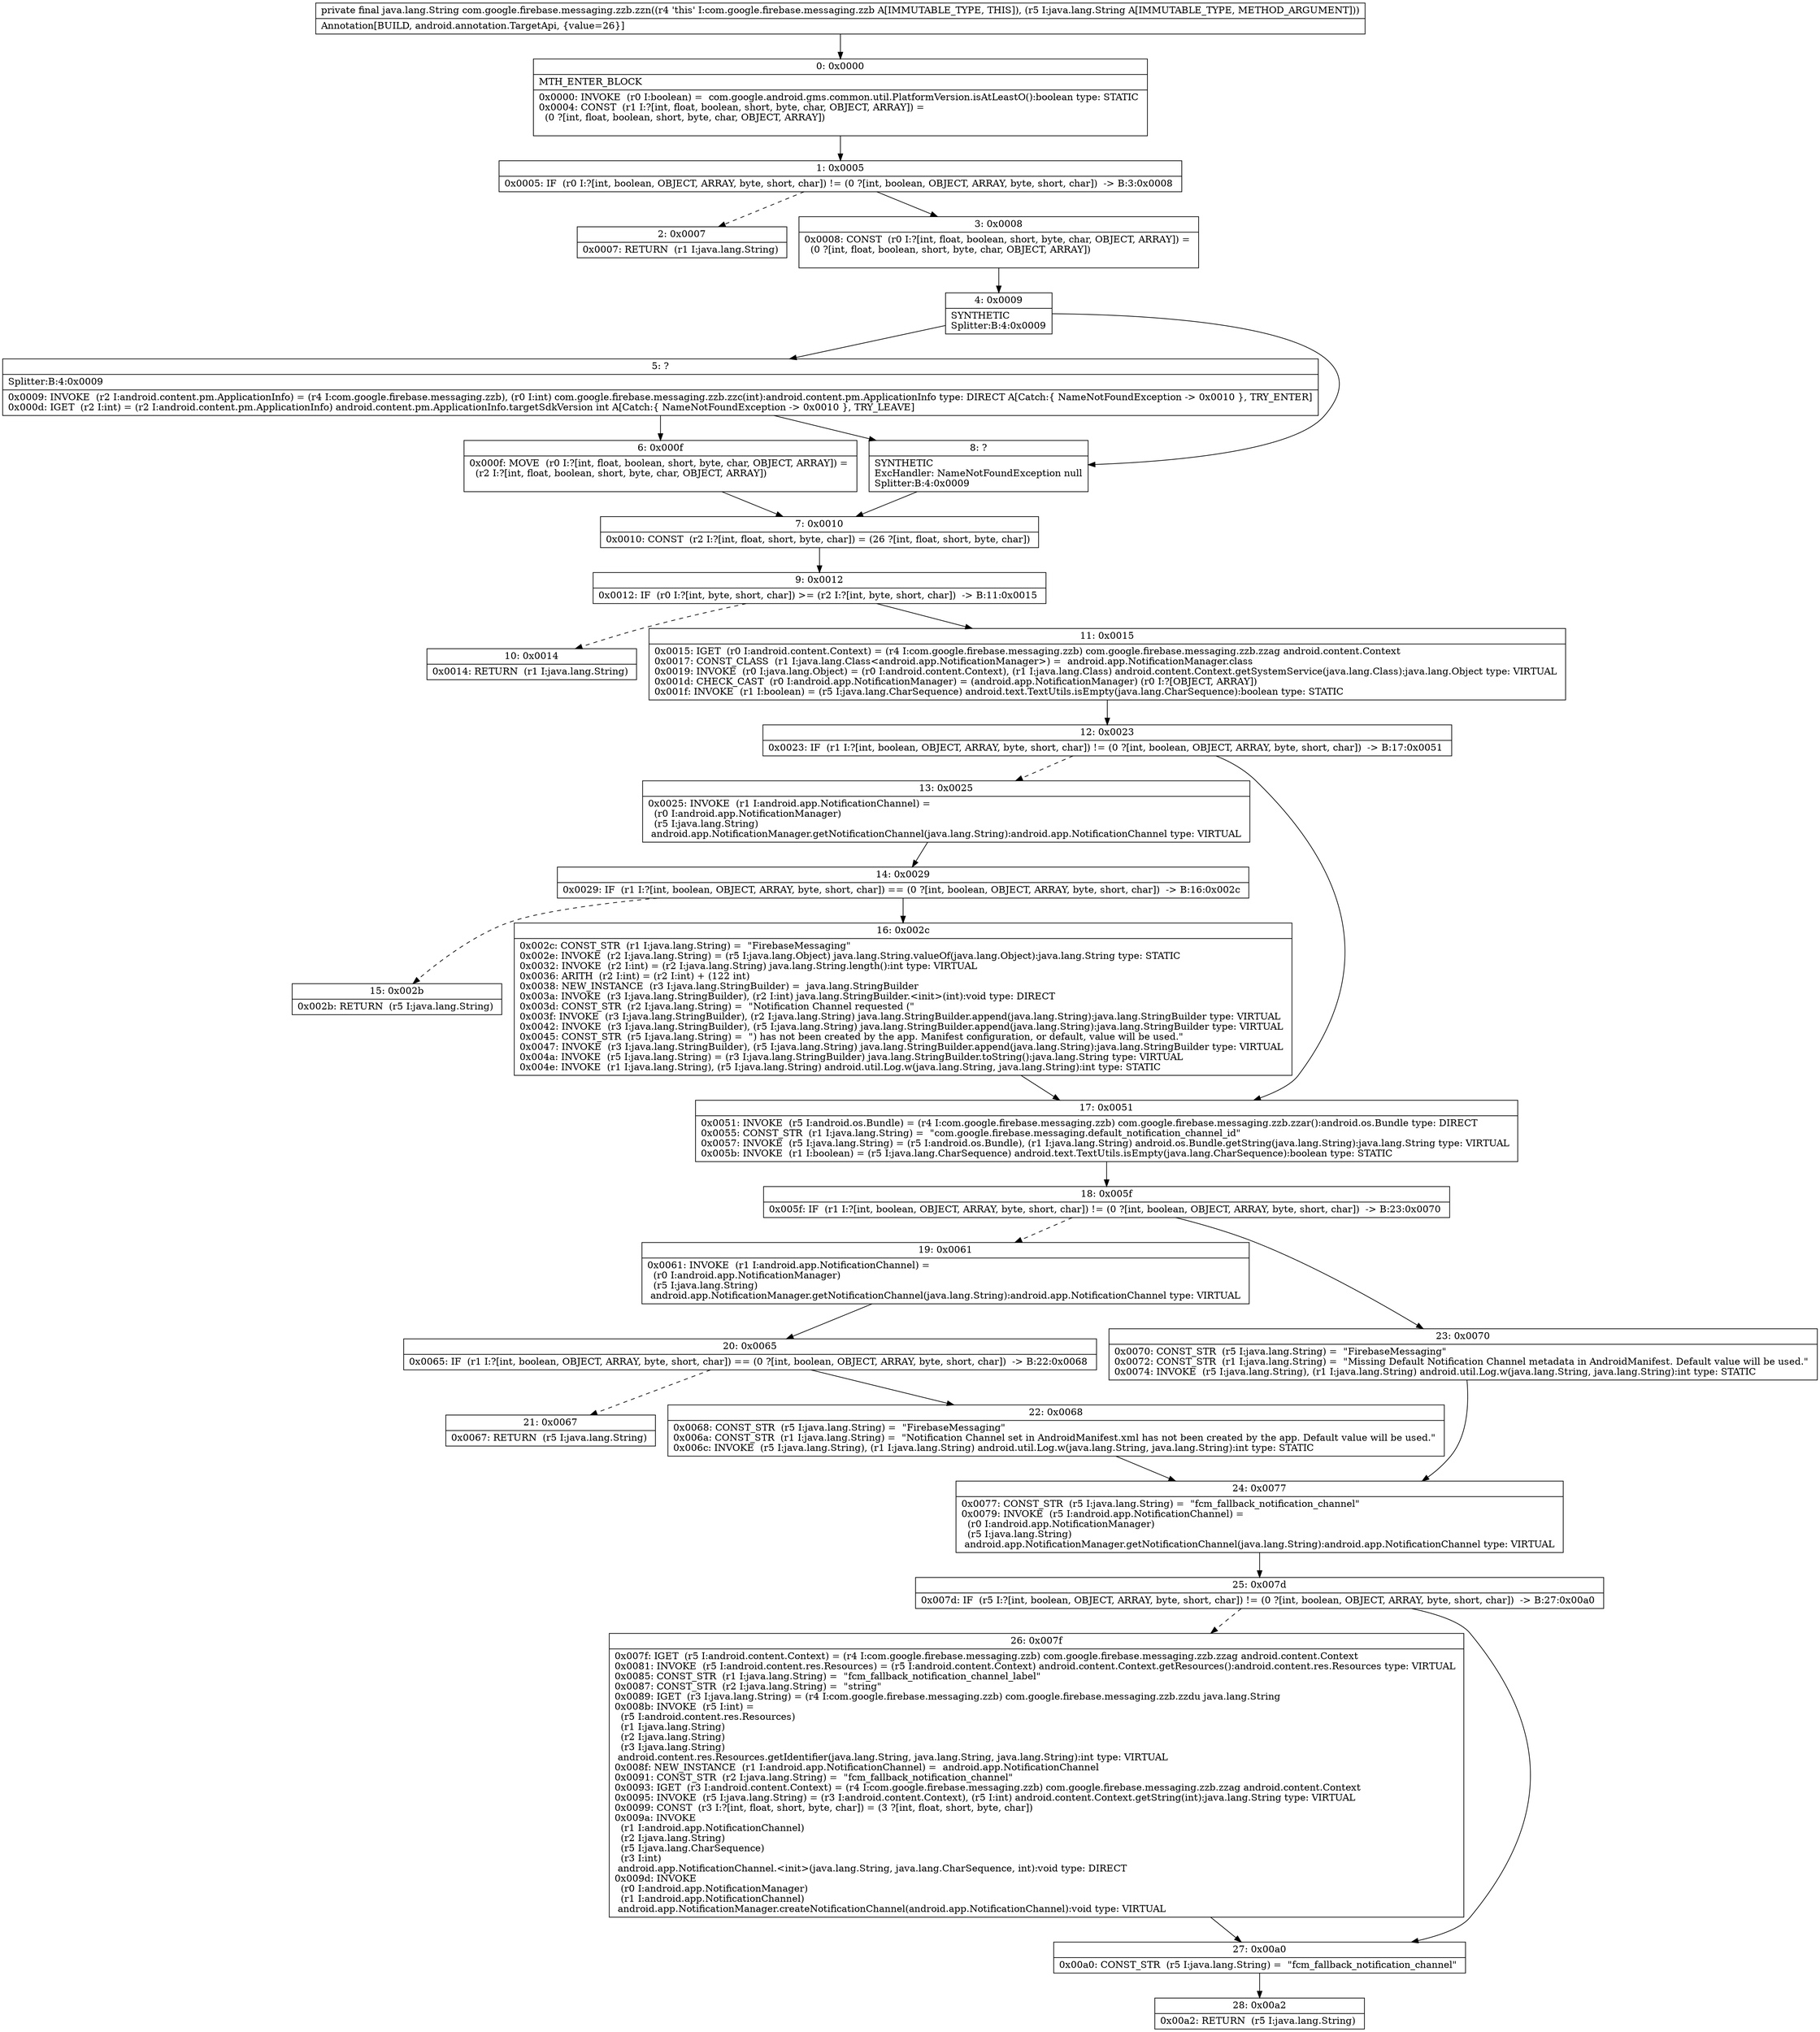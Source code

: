 digraph "CFG forcom.google.firebase.messaging.zzb.zzn(Ljava\/lang\/String;)Ljava\/lang\/String;" {
Node_0 [shape=record,label="{0\:\ 0x0000|MTH_ENTER_BLOCK\l|0x0000: INVOKE  (r0 I:boolean) =  com.google.android.gms.common.util.PlatformVersion.isAtLeastO():boolean type: STATIC \l0x0004: CONST  (r1 I:?[int, float, boolean, short, byte, char, OBJECT, ARRAY]) = \l  (0 ?[int, float, boolean, short, byte, char, OBJECT, ARRAY])\l \l}"];
Node_1 [shape=record,label="{1\:\ 0x0005|0x0005: IF  (r0 I:?[int, boolean, OBJECT, ARRAY, byte, short, char]) != (0 ?[int, boolean, OBJECT, ARRAY, byte, short, char])  \-\> B:3:0x0008 \l}"];
Node_2 [shape=record,label="{2\:\ 0x0007|0x0007: RETURN  (r1 I:java.lang.String) \l}"];
Node_3 [shape=record,label="{3\:\ 0x0008|0x0008: CONST  (r0 I:?[int, float, boolean, short, byte, char, OBJECT, ARRAY]) = \l  (0 ?[int, float, boolean, short, byte, char, OBJECT, ARRAY])\l \l}"];
Node_4 [shape=record,label="{4\:\ 0x0009|SYNTHETIC\lSplitter:B:4:0x0009\l}"];
Node_5 [shape=record,label="{5\:\ ?|Splitter:B:4:0x0009\l|0x0009: INVOKE  (r2 I:android.content.pm.ApplicationInfo) = (r4 I:com.google.firebase.messaging.zzb), (r0 I:int) com.google.firebase.messaging.zzb.zzc(int):android.content.pm.ApplicationInfo type: DIRECT A[Catch:\{ NameNotFoundException \-\> 0x0010 \}, TRY_ENTER]\l0x000d: IGET  (r2 I:int) = (r2 I:android.content.pm.ApplicationInfo) android.content.pm.ApplicationInfo.targetSdkVersion int A[Catch:\{ NameNotFoundException \-\> 0x0010 \}, TRY_LEAVE]\l}"];
Node_6 [shape=record,label="{6\:\ 0x000f|0x000f: MOVE  (r0 I:?[int, float, boolean, short, byte, char, OBJECT, ARRAY]) = \l  (r2 I:?[int, float, boolean, short, byte, char, OBJECT, ARRAY])\l \l}"];
Node_7 [shape=record,label="{7\:\ 0x0010|0x0010: CONST  (r2 I:?[int, float, short, byte, char]) = (26 ?[int, float, short, byte, char]) \l}"];
Node_8 [shape=record,label="{8\:\ ?|SYNTHETIC\lExcHandler: NameNotFoundException null\lSplitter:B:4:0x0009\l}"];
Node_9 [shape=record,label="{9\:\ 0x0012|0x0012: IF  (r0 I:?[int, byte, short, char]) \>= (r2 I:?[int, byte, short, char])  \-\> B:11:0x0015 \l}"];
Node_10 [shape=record,label="{10\:\ 0x0014|0x0014: RETURN  (r1 I:java.lang.String) \l}"];
Node_11 [shape=record,label="{11\:\ 0x0015|0x0015: IGET  (r0 I:android.content.Context) = (r4 I:com.google.firebase.messaging.zzb) com.google.firebase.messaging.zzb.zzag android.content.Context \l0x0017: CONST_CLASS  (r1 I:java.lang.Class\<android.app.NotificationManager\>) =  android.app.NotificationManager.class \l0x0019: INVOKE  (r0 I:java.lang.Object) = (r0 I:android.content.Context), (r1 I:java.lang.Class) android.content.Context.getSystemService(java.lang.Class):java.lang.Object type: VIRTUAL \l0x001d: CHECK_CAST  (r0 I:android.app.NotificationManager) = (android.app.NotificationManager) (r0 I:?[OBJECT, ARRAY]) \l0x001f: INVOKE  (r1 I:boolean) = (r5 I:java.lang.CharSequence) android.text.TextUtils.isEmpty(java.lang.CharSequence):boolean type: STATIC \l}"];
Node_12 [shape=record,label="{12\:\ 0x0023|0x0023: IF  (r1 I:?[int, boolean, OBJECT, ARRAY, byte, short, char]) != (0 ?[int, boolean, OBJECT, ARRAY, byte, short, char])  \-\> B:17:0x0051 \l}"];
Node_13 [shape=record,label="{13\:\ 0x0025|0x0025: INVOKE  (r1 I:android.app.NotificationChannel) = \l  (r0 I:android.app.NotificationManager)\l  (r5 I:java.lang.String)\l android.app.NotificationManager.getNotificationChannel(java.lang.String):android.app.NotificationChannel type: VIRTUAL \l}"];
Node_14 [shape=record,label="{14\:\ 0x0029|0x0029: IF  (r1 I:?[int, boolean, OBJECT, ARRAY, byte, short, char]) == (0 ?[int, boolean, OBJECT, ARRAY, byte, short, char])  \-\> B:16:0x002c \l}"];
Node_15 [shape=record,label="{15\:\ 0x002b|0x002b: RETURN  (r5 I:java.lang.String) \l}"];
Node_16 [shape=record,label="{16\:\ 0x002c|0x002c: CONST_STR  (r1 I:java.lang.String) =  \"FirebaseMessaging\" \l0x002e: INVOKE  (r2 I:java.lang.String) = (r5 I:java.lang.Object) java.lang.String.valueOf(java.lang.Object):java.lang.String type: STATIC \l0x0032: INVOKE  (r2 I:int) = (r2 I:java.lang.String) java.lang.String.length():int type: VIRTUAL \l0x0036: ARITH  (r2 I:int) = (r2 I:int) + (122 int) \l0x0038: NEW_INSTANCE  (r3 I:java.lang.StringBuilder) =  java.lang.StringBuilder \l0x003a: INVOKE  (r3 I:java.lang.StringBuilder), (r2 I:int) java.lang.StringBuilder.\<init\>(int):void type: DIRECT \l0x003d: CONST_STR  (r2 I:java.lang.String) =  \"Notification Channel requested (\" \l0x003f: INVOKE  (r3 I:java.lang.StringBuilder), (r2 I:java.lang.String) java.lang.StringBuilder.append(java.lang.String):java.lang.StringBuilder type: VIRTUAL \l0x0042: INVOKE  (r3 I:java.lang.StringBuilder), (r5 I:java.lang.String) java.lang.StringBuilder.append(java.lang.String):java.lang.StringBuilder type: VIRTUAL \l0x0045: CONST_STR  (r5 I:java.lang.String) =  \") has not been created by the app. Manifest configuration, or default, value will be used.\" \l0x0047: INVOKE  (r3 I:java.lang.StringBuilder), (r5 I:java.lang.String) java.lang.StringBuilder.append(java.lang.String):java.lang.StringBuilder type: VIRTUAL \l0x004a: INVOKE  (r5 I:java.lang.String) = (r3 I:java.lang.StringBuilder) java.lang.StringBuilder.toString():java.lang.String type: VIRTUAL \l0x004e: INVOKE  (r1 I:java.lang.String), (r5 I:java.lang.String) android.util.Log.w(java.lang.String, java.lang.String):int type: STATIC \l}"];
Node_17 [shape=record,label="{17\:\ 0x0051|0x0051: INVOKE  (r5 I:android.os.Bundle) = (r4 I:com.google.firebase.messaging.zzb) com.google.firebase.messaging.zzb.zzar():android.os.Bundle type: DIRECT \l0x0055: CONST_STR  (r1 I:java.lang.String) =  \"com.google.firebase.messaging.default_notification_channel_id\" \l0x0057: INVOKE  (r5 I:java.lang.String) = (r5 I:android.os.Bundle), (r1 I:java.lang.String) android.os.Bundle.getString(java.lang.String):java.lang.String type: VIRTUAL \l0x005b: INVOKE  (r1 I:boolean) = (r5 I:java.lang.CharSequence) android.text.TextUtils.isEmpty(java.lang.CharSequence):boolean type: STATIC \l}"];
Node_18 [shape=record,label="{18\:\ 0x005f|0x005f: IF  (r1 I:?[int, boolean, OBJECT, ARRAY, byte, short, char]) != (0 ?[int, boolean, OBJECT, ARRAY, byte, short, char])  \-\> B:23:0x0070 \l}"];
Node_19 [shape=record,label="{19\:\ 0x0061|0x0061: INVOKE  (r1 I:android.app.NotificationChannel) = \l  (r0 I:android.app.NotificationManager)\l  (r5 I:java.lang.String)\l android.app.NotificationManager.getNotificationChannel(java.lang.String):android.app.NotificationChannel type: VIRTUAL \l}"];
Node_20 [shape=record,label="{20\:\ 0x0065|0x0065: IF  (r1 I:?[int, boolean, OBJECT, ARRAY, byte, short, char]) == (0 ?[int, boolean, OBJECT, ARRAY, byte, short, char])  \-\> B:22:0x0068 \l}"];
Node_21 [shape=record,label="{21\:\ 0x0067|0x0067: RETURN  (r5 I:java.lang.String) \l}"];
Node_22 [shape=record,label="{22\:\ 0x0068|0x0068: CONST_STR  (r5 I:java.lang.String) =  \"FirebaseMessaging\" \l0x006a: CONST_STR  (r1 I:java.lang.String) =  \"Notification Channel set in AndroidManifest.xml has not been created by the app. Default value will be used.\" \l0x006c: INVOKE  (r5 I:java.lang.String), (r1 I:java.lang.String) android.util.Log.w(java.lang.String, java.lang.String):int type: STATIC \l}"];
Node_23 [shape=record,label="{23\:\ 0x0070|0x0070: CONST_STR  (r5 I:java.lang.String) =  \"FirebaseMessaging\" \l0x0072: CONST_STR  (r1 I:java.lang.String) =  \"Missing Default Notification Channel metadata in AndroidManifest. Default value will be used.\" \l0x0074: INVOKE  (r5 I:java.lang.String), (r1 I:java.lang.String) android.util.Log.w(java.lang.String, java.lang.String):int type: STATIC \l}"];
Node_24 [shape=record,label="{24\:\ 0x0077|0x0077: CONST_STR  (r5 I:java.lang.String) =  \"fcm_fallback_notification_channel\" \l0x0079: INVOKE  (r5 I:android.app.NotificationChannel) = \l  (r0 I:android.app.NotificationManager)\l  (r5 I:java.lang.String)\l android.app.NotificationManager.getNotificationChannel(java.lang.String):android.app.NotificationChannel type: VIRTUAL \l}"];
Node_25 [shape=record,label="{25\:\ 0x007d|0x007d: IF  (r5 I:?[int, boolean, OBJECT, ARRAY, byte, short, char]) != (0 ?[int, boolean, OBJECT, ARRAY, byte, short, char])  \-\> B:27:0x00a0 \l}"];
Node_26 [shape=record,label="{26\:\ 0x007f|0x007f: IGET  (r5 I:android.content.Context) = (r4 I:com.google.firebase.messaging.zzb) com.google.firebase.messaging.zzb.zzag android.content.Context \l0x0081: INVOKE  (r5 I:android.content.res.Resources) = (r5 I:android.content.Context) android.content.Context.getResources():android.content.res.Resources type: VIRTUAL \l0x0085: CONST_STR  (r1 I:java.lang.String) =  \"fcm_fallback_notification_channel_label\" \l0x0087: CONST_STR  (r2 I:java.lang.String) =  \"string\" \l0x0089: IGET  (r3 I:java.lang.String) = (r4 I:com.google.firebase.messaging.zzb) com.google.firebase.messaging.zzb.zzdu java.lang.String \l0x008b: INVOKE  (r5 I:int) = \l  (r5 I:android.content.res.Resources)\l  (r1 I:java.lang.String)\l  (r2 I:java.lang.String)\l  (r3 I:java.lang.String)\l android.content.res.Resources.getIdentifier(java.lang.String, java.lang.String, java.lang.String):int type: VIRTUAL \l0x008f: NEW_INSTANCE  (r1 I:android.app.NotificationChannel) =  android.app.NotificationChannel \l0x0091: CONST_STR  (r2 I:java.lang.String) =  \"fcm_fallback_notification_channel\" \l0x0093: IGET  (r3 I:android.content.Context) = (r4 I:com.google.firebase.messaging.zzb) com.google.firebase.messaging.zzb.zzag android.content.Context \l0x0095: INVOKE  (r5 I:java.lang.String) = (r3 I:android.content.Context), (r5 I:int) android.content.Context.getString(int):java.lang.String type: VIRTUAL \l0x0099: CONST  (r3 I:?[int, float, short, byte, char]) = (3 ?[int, float, short, byte, char]) \l0x009a: INVOKE  \l  (r1 I:android.app.NotificationChannel)\l  (r2 I:java.lang.String)\l  (r5 I:java.lang.CharSequence)\l  (r3 I:int)\l android.app.NotificationChannel.\<init\>(java.lang.String, java.lang.CharSequence, int):void type: DIRECT \l0x009d: INVOKE  \l  (r0 I:android.app.NotificationManager)\l  (r1 I:android.app.NotificationChannel)\l android.app.NotificationManager.createNotificationChannel(android.app.NotificationChannel):void type: VIRTUAL \l}"];
Node_27 [shape=record,label="{27\:\ 0x00a0|0x00a0: CONST_STR  (r5 I:java.lang.String) =  \"fcm_fallback_notification_channel\" \l}"];
Node_28 [shape=record,label="{28\:\ 0x00a2|0x00a2: RETURN  (r5 I:java.lang.String) \l}"];
MethodNode[shape=record,label="{private final java.lang.String com.google.firebase.messaging.zzb.zzn((r4 'this' I:com.google.firebase.messaging.zzb A[IMMUTABLE_TYPE, THIS]), (r5 I:java.lang.String A[IMMUTABLE_TYPE, METHOD_ARGUMENT]))  | Annotation[BUILD, android.annotation.TargetApi, \{value=26\}]\l}"];
MethodNode -> Node_0;
Node_0 -> Node_1;
Node_1 -> Node_2[style=dashed];
Node_1 -> Node_3;
Node_3 -> Node_4;
Node_4 -> Node_5;
Node_4 -> Node_8;
Node_5 -> Node_6;
Node_5 -> Node_8;
Node_6 -> Node_7;
Node_7 -> Node_9;
Node_8 -> Node_7;
Node_9 -> Node_10[style=dashed];
Node_9 -> Node_11;
Node_11 -> Node_12;
Node_12 -> Node_13[style=dashed];
Node_12 -> Node_17;
Node_13 -> Node_14;
Node_14 -> Node_15[style=dashed];
Node_14 -> Node_16;
Node_16 -> Node_17;
Node_17 -> Node_18;
Node_18 -> Node_19[style=dashed];
Node_18 -> Node_23;
Node_19 -> Node_20;
Node_20 -> Node_21[style=dashed];
Node_20 -> Node_22;
Node_22 -> Node_24;
Node_23 -> Node_24;
Node_24 -> Node_25;
Node_25 -> Node_26[style=dashed];
Node_25 -> Node_27;
Node_26 -> Node_27;
Node_27 -> Node_28;
}

